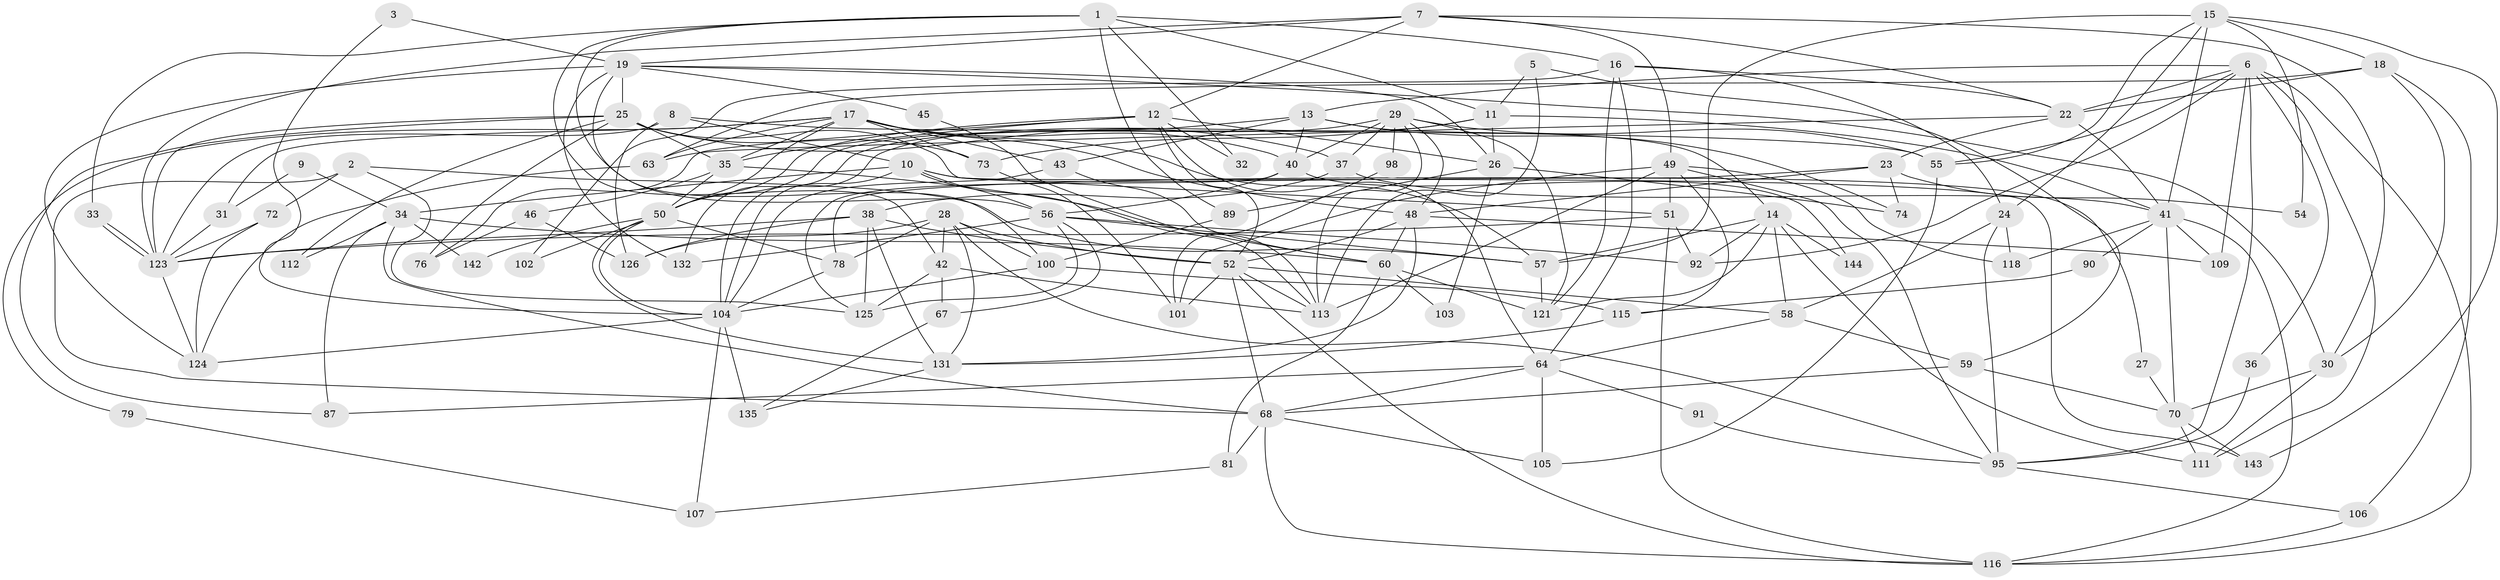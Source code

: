 // Generated by graph-tools (version 1.1) at 2025/23/03/03/25 07:23:59]
// undirected, 98 vertices, 240 edges
graph export_dot {
graph [start="1"]
  node [color=gray90,style=filled];
  1 [super="+4"];
  2 [super="+117"];
  3;
  5;
  6 [super="+140"];
  7 [super="+99"];
  8;
  9;
  10;
  11 [super="+47"];
  12 [super="+21"];
  13 [super="+20"];
  14 [super="+122"];
  15 [super="+66"];
  16 [super="+84"];
  17 [super="+120"];
  18 [super="+145"];
  19 [super="+39"];
  22 [super="+77"];
  23 [super="+62"];
  24;
  25 [super="+65"];
  26 [super="+44"];
  27;
  28 [super="+80"];
  29 [super="+94"];
  30 [super="+53"];
  31;
  32;
  33;
  34 [super="+110"];
  35 [super="+139"];
  36;
  37 [super="+61"];
  38 [super="+69"];
  40 [super="+71"];
  41 [super="+86"];
  42;
  43;
  45;
  46;
  48 [super="+93"];
  49 [super="+114"];
  50 [super="+88"];
  51;
  52 [super="+83"];
  54;
  55 [super="+136"];
  56 [super="+85"];
  57 [super="+119"];
  58 [super="+96"];
  59;
  60 [super="+82"];
  63;
  64;
  67;
  68 [super="+75"];
  70 [super="+97"];
  72;
  73;
  74;
  76;
  78;
  79;
  81;
  87;
  89 [super="+138"];
  90;
  91;
  92;
  95 [super="+108"];
  98;
  100;
  101;
  102;
  103;
  104 [super="+128"];
  105 [super="+130"];
  106;
  107;
  109;
  111;
  112;
  113 [super="+127"];
  115;
  116 [super="+129"];
  118;
  121 [super="+137"];
  123 [super="+141"];
  124;
  125 [super="+134"];
  126;
  131 [super="+133"];
  132;
  135;
  142;
  143;
  144;
  1 -- 11;
  1 -- 16;
  1 -- 89;
  1 -- 32;
  1 -- 42;
  1 -- 33;
  1 -- 56;
  2 -- 57;
  2 -- 125;
  2 -- 72;
  2 -- 68;
  3 -- 104;
  3 -- 19;
  5 -- 59;
  5 -- 113;
  5 -- 11;
  6 -- 111;
  6 -- 36;
  6 -- 116;
  6 -- 13;
  6 -- 22;
  6 -- 55;
  6 -- 92;
  6 -- 109;
  6 -- 95;
  7 -- 22;
  7 -- 19;
  7 -- 30;
  7 -- 49;
  7 -- 12;
  7 -- 123;
  8 -- 123;
  8 -- 10;
  8 -- 126;
  8 -- 55;
  9 -- 34;
  9 -- 31;
  10 -- 34;
  10 -- 27;
  10 -- 143;
  10 -- 113;
  10 -- 104;
  10 -- 56;
  11 -- 73;
  11 -- 26;
  11 -- 104;
  11 -- 41;
  12 -- 52;
  12 -- 32;
  12 -- 76;
  12 -- 64;
  12 -- 50;
  12 -- 35;
  12 -- 26;
  13 -- 43;
  13 -- 50;
  13 -- 40;
  13 -- 74;
  13 -- 14;
  14 -- 121;
  14 -- 92;
  14 -- 144;
  14 -- 58;
  14 -- 111;
  14 -- 57;
  15 -- 18;
  15 -- 24;
  15 -- 143;
  15 -- 54;
  15 -- 55;
  15 -- 41;
  15 -- 57;
  16 -- 24;
  16 -- 64;
  16 -- 102;
  16 -- 22;
  16 -- 121;
  17 -- 63;
  17 -- 50;
  17 -- 31;
  17 -- 43;
  17 -- 73;
  17 -- 79;
  17 -- 48;
  17 -- 40;
  17 -- 57;
  17 -- 35;
  18 -- 63;
  18 -- 22;
  18 -- 106;
  18 -- 30;
  19 -- 100;
  19 -- 45;
  19 -- 132;
  19 -- 25;
  19 -- 26;
  19 -- 124;
  19 -- 30;
  22 -- 41;
  22 -- 23;
  22 -- 63;
  23 -- 48;
  23 -- 54;
  23 -- 74;
  23 -- 78;
  24 -- 118;
  24 -- 95;
  24 -- 58;
  25 -- 51;
  25 -- 76;
  25 -- 112;
  25 -- 73;
  25 -- 37;
  25 -- 87;
  25 -- 123;
  25 -- 35;
  26 -- 74;
  26 -- 103;
  26 -- 89;
  27 -- 70;
  28 -- 42;
  28 -- 52;
  28 -- 78;
  28 -- 100;
  28 -- 126;
  28 -- 95;
  28 -- 131;
  29 -- 48;
  29 -- 55;
  29 -- 121;
  29 -- 113;
  29 -- 98;
  29 -- 132;
  29 -- 37;
  29 -- 40;
  30 -- 111 [weight=2];
  30 -- 70;
  31 -- 123;
  33 -- 123;
  33 -- 123;
  34 -- 60;
  34 -- 142;
  34 -- 112;
  34 -- 68;
  34 -- 87;
  35 -- 46;
  35 -- 60;
  35 -- 50;
  36 -- 95;
  37 -- 38;
  37 -- 41;
  38 -- 123;
  38 -- 125;
  38 -- 126;
  38 -- 131;
  38 -- 52;
  40 -- 56;
  40 -- 144;
  40 -- 125;
  41 -- 109;
  41 -- 90;
  41 -- 116;
  41 -- 70;
  41 -- 118;
  42 -- 67;
  42 -- 113;
  42 -- 125;
  43 -- 60;
  43 -- 104;
  45 -- 113;
  46 -- 126;
  46 -- 76;
  48 -- 109;
  48 -- 52;
  48 -- 131;
  48 -- 60;
  49 -- 51;
  49 -- 113;
  49 -- 115;
  49 -- 101;
  49 -- 118;
  49 -- 95;
  50 -- 104;
  50 -- 102;
  50 -- 142;
  50 -- 78;
  50 -- 131;
  51 -- 92;
  51 -- 116;
  51 -- 123;
  52 -- 58;
  52 -- 101;
  52 -- 116;
  52 -- 113;
  52 -- 68;
  55 -- 105;
  56 -- 132;
  56 -- 125;
  56 -- 67;
  56 -- 57;
  56 -- 92;
  57 -- 121;
  58 -- 59;
  58 -- 64;
  59 -- 70;
  59 -- 68;
  60 -- 81;
  60 -- 121;
  60 -- 103;
  63 -- 124;
  64 -- 68;
  64 -- 87;
  64 -- 91;
  64 -- 105;
  67 -- 135;
  68 -- 81;
  68 -- 116;
  68 -- 105;
  70 -- 143;
  70 -- 111;
  72 -- 124;
  72 -- 123;
  73 -- 101;
  78 -- 104;
  79 -- 107;
  81 -- 107;
  89 -- 100;
  90 -- 115;
  91 -- 95;
  95 -- 106;
  98 -- 101;
  100 -- 104;
  100 -- 115;
  104 -- 135;
  104 -- 107;
  104 -- 124;
  106 -- 116;
  115 -- 131;
  123 -- 124;
  131 -- 135;
}
